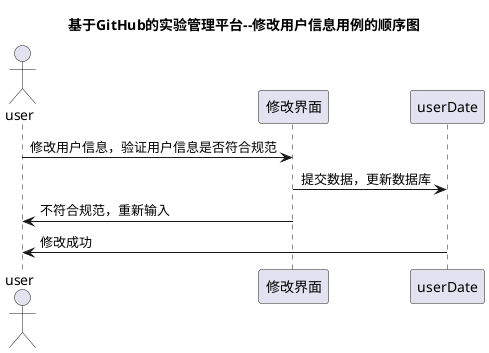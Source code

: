 @startuml

title 基于GitHub的实验管理平台--修改用户信息用例的顺序图

actor user

user -> 修改界面:修改用户信息，验证用户信息是否符合规范

修改界面 -> userDate:提交数据，更新数据库

修改界面->user:不符合规范，重新输入

userDate ->user:修改成功



@enduml